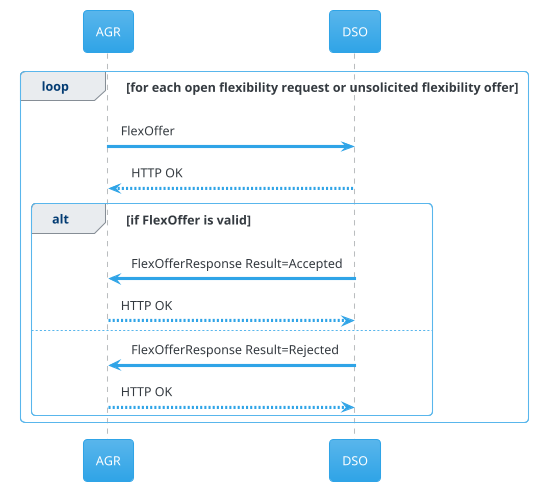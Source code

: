 @startuml
!theme cerulean

participant AGR
participant DSO

loop for each open flexibility request or unsolicited flexibility offer
    AGR -> DSO: FlexOffer
    AGR <-- DSO: HTTP OK

    alt if FlexOffer is valid
        AGR <- DSO: FlexOfferResponse Result=Accepted
        AGR --> DSO: HTTP OK
    else
        AGR <- DSO: FlexOfferResponse Result=Rejected
        AGR --> DSO: HTTP OK
    end
end

@enduml
